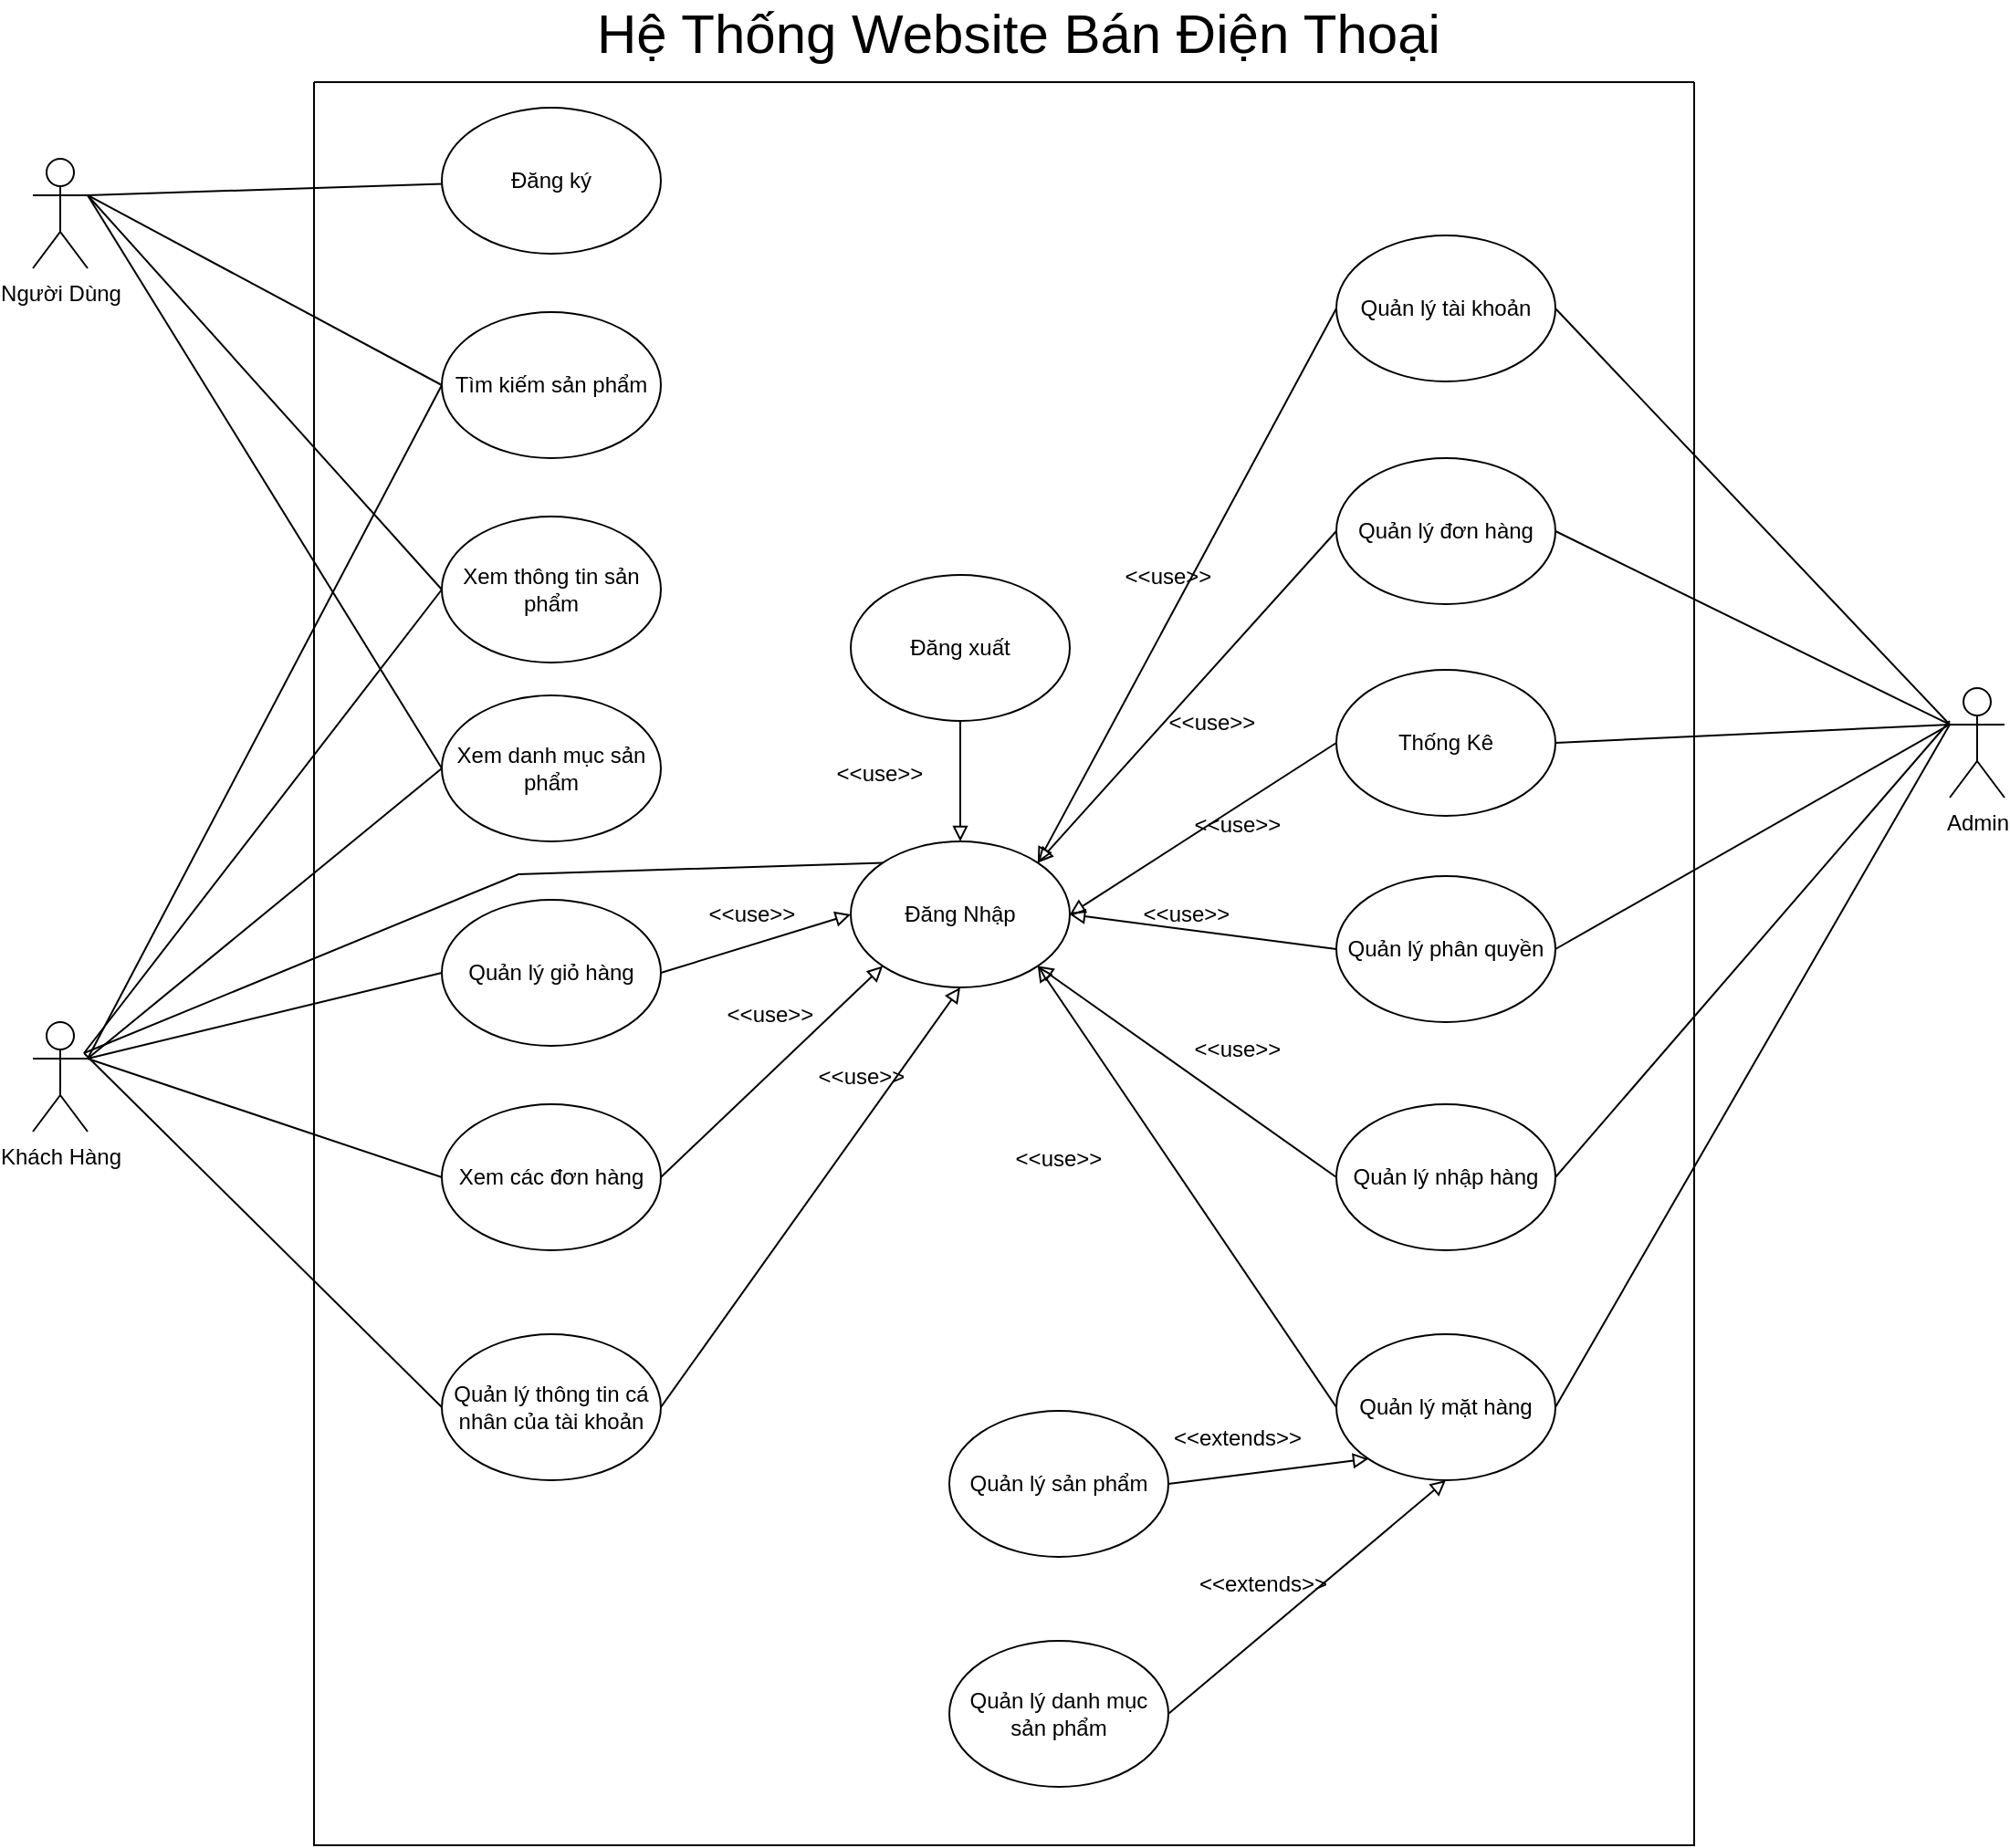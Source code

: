 <mxfile version="20.5.3" type="device"><diagram id="n87SsAky8Ay7NAzuAg0P" name="Trang-1"><mxGraphModel dx="1335" dy="729" grid="1" gridSize="14" guides="1" tooltips="1" connect="1" arrows="1" fold="1" page="1" pageScale="1" pageWidth="827" pageHeight="1169" math="0" shadow="0"><root><mxCell id="0"/><mxCell id="1" parent="0"/><mxCell id="wbhT4JFnLqjZ3kzAgULH-1" value="Người Dùng" style="shape=umlActor;verticalLabelPosition=bottom;verticalAlign=top;html=1;outlineConnect=0;" parent="1" vertex="1"><mxGeometry x="28" y="112" width="30" height="60" as="geometry"/></mxCell><mxCell id="wbhT4JFnLqjZ3kzAgULH-2" value="Khách Hàng" style="shape=umlActor;verticalLabelPosition=bottom;verticalAlign=top;html=1;outlineConnect=0;" parent="1" vertex="1"><mxGeometry x="28" y="585" width="30" height="60" as="geometry"/></mxCell><mxCell id="wbhT4JFnLqjZ3kzAgULH-3" value="Admin" style="shape=umlActor;verticalLabelPosition=bottom;verticalAlign=top;html=1;outlineConnect=0;" parent="1" vertex="1"><mxGeometry x="1078" y="402" width="30" height="60" as="geometry"/></mxCell><mxCell id="wbhT4JFnLqjZ3kzAgULH-4" value="Đăng ký" style="ellipse;whiteSpace=wrap;html=1;" parent="1" vertex="1"><mxGeometry x="252" y="84" width="120" height="80" as="geometry"/></mxCell><mxCell id="wbhT4JFnLqjZ3kzAgULH-5" value="Tìm kiếm sản phẩm" style="ellipse;whiteSpace=wrap;html=1;" parent="1" vertex="1"><mxGeometry x="252" y="196" width="120" height="80" as="geometry"/></mxCell><mxCell id="wbhT4JFnLqjZ3kzAgULH-6" value="Xem thông tin sản phẩm" style="ellipse;whiteSpace=wrap;html=1;" parent="1" vertex="1"><mxGeometry x="252" y="308" width="120" height="80" as="geometry"/></mxCell><mxCell id="wbhT4JFnLqjZ3kzAgULH-7" value="Xem danh mục sản phẩm" style="ellipse;whiteSpace=wrap;html=1;" parent="1" vertex="1"><mxGeometry x="252" y="406" width="120" height="80" as="geometry"/></mxCell><mxCell id="wbhT4JFnLqjZ3kzAgULH-8" value="Quản lý giỏ hàng" style="ellipse;whiteSpace=wrap;html=1;" parent="1" vertex="1"><mxGeometry x="252" y="518" width="120" height="80" as="geometry"/></mxCell><mxCell id="wbhT4JFnLqjZ3kzAgULH-9" value="Xem các đơn hàng" style="ellipse;whiteSpace=wrap;html=1;" parent="1" vertex="1"><mxGeometry x="252" y="630" width="120" height="80" as="geometry"/></mxCell><mxCell id="wbhT4JFnLqjZ3kzAgULH-10" value="Quản lý thông tin cá nhân của tài khoản" style="ellipse;whiteSpace=wrap;html=1;" parent="1" vertex="1"><mxGeometry x="252" y="756" width="120" height="80" as="geometry"/></mxCell><mxCell id="wbhT4JFnLqjZ3kzAgULH-11" value="" style="endArrow=none;html=1;rounded=0;exitX=1;exitY=0.333;exitDx=0;exitDy=0;exitPerimeter=0;" parent="1" source="wbhT4JFnLqjZ3kzAgULH-1" target="wbhT4JFnLqjZ3kzAgULH-4" edge="1"><mxGeometry width="50" height="50" relative="1" as="geometry"><mxPoint x="378" y="400" as="sourcePoint"/><mxPoint x="428" y="350" as="targetPoint"/></mxGeometry></mxCell><mxCell id="wbhT4JFnLqjZ3kzAgULH-12" value="" style="endArrow=none;html=1;rounded=0;exitX=1;exitY=0.333;exitDx=0;exitDy=0;exitPerimeter=0;entryX=0;entryY=0.5;entryDx=0;entryDy=0;" parent="1" source="wbhT4JFnLqjZ3kzAgULH-1" target="wbhT4JFnLqjZ3kzAgULH-5" edge="1"><mxGeometry width="50" height="50" relative="1" as="geometry"><mxPoint x="72" y="146" as="sourcePoint"/><mxPoint x="266.059" y="139.772" as="targetPoint"/></mxGeometry></mxCell><mxCell id="wbhT4JFnLqjZ3kzAgULH-13" value="" style="endArrow=none;html=1;rounded=0;exitX=1;exitY=0.333;exitDx=0;exitDy=0;exitPerimeter=0;entryX=0;entryY=0.5;entryDx=0;entryDy=0;" parent="1" source="wbhT4JFnLqjZ3kzAgULH-1" target="wbhT4JFnLqjZ3kzAgULH-6" edge="1"><mxGeometry width="50" height="50" relative="1" as="geometry"><mxPoint x="70" y="140" as="sourcePoint"/><mxPoint x="280.059" y="153.772" as="targetPoint"/></mxGeometry></mxCell><mxCell id="wbhT4JFnLqjZ3kzAgULH-14" value="" style="endArrow=none;html=1;rounded=0;exitX=1;exitY=0.333;exitDx=0;exitDy=0;exitPerimeter=0;entryX=0;entryY=0.5;entryDx=0;entryDy=0;" parent="1" source="wbhT4JFnLqjZ3kzAgULH-1" target="wbhT4JFnLqjZ3kzAgULH-7" edge="1"><mxGeometry width="50" height="50" relative="1" as="geometry"><mxPoint x="100" y="174" as="sourcePoint"/><mxPoint x="294.059" y="167.772" as="targetPoint"/></mxGeometry></mxCell><mxCell id="wbhT4JFnLqjZ3kzAgULH-15" value="" style="endArrow=none;html=1;rounded=0;exitX=1;exitY=0.333;exitDx=0;exitDy=0;exitPerimeter=0;entryX=0;entryY=0.5;entryDx=0;entryDy=0;" parent="1" source="wbhT4JFnLqjZ3kzAgULH-2" target="wbhT4JFnLqjZ3kzAgULH-5" edge="1"><mxGeometry width="50" height="50" relative="1" as="geometry"><mxPoint x="114" y="188" as="sourcePoint"/><mxPoint x="308.059" y="181.772" as="targetPoint"/></mxGeometry></mxCell><mxCell id="wbhT4JFnLqjZ3kzAgULH-16" value="" style="endArrow=none;html=1;rounded=0;entryX=0;entryY=0.5;entryDx=0;entryDy=0;" parent="1" target="wbhT4JFnLqjZ3kzAgULH-6" edge="1"><mxGeometry width="50" height="50" relative="1" as="geometry"><mxPoint x="56" y="602" as="sourcePoint"/><mxPoint x="322.059" y="195.772" as="targetPoint"/></mxGeometry></mxCell><mxCell id="wbhT4JFnLqjZ3kzAgULH-17" value="" style="endArrow=none;html=1;rounded=0;exitX=1;exitY=0.333;exitDx=0;exitDy=0;exitPerimeter=0;entryX=0;entryY=0.5;entryDx=0;entryDy=0;" parent="1" source="wbhT4JFnLqjZ3kzAgULH-2" target="wbhT4JFnLqjZ3kzAgULH-7" edge="1"><mxGeometry width="50" height="50" relative="1" as="geometry"><mxPoint x="142" y="216" as="sourcePoint"/><mxPoint x="336.059" y="209.772" as="targetPoint"/></mxGeometry></mxCell><mxCell id="wbhT4JFnLqjZ3kzAgULH-18" value="" style="endArrow=none;html=1;rounded=0;exitX=1;exitY=0.333;exitDx=0;exitDy=0;exitPerimeter=0;entryX=0;entryY=0.5;entryDx=0;entryDy=0;" parent="1" source="wbhT4JFnLqjZ3kzAgULH-2" target="wbhT4JFnLqjZ3kzAgULH-8" edge="1"><mxGeometry width="50" height="50" relative="1" as="geometry"><mxPoint x="156" y="230" as="sourcePoint"/><mxPoint x="350.059" y="223.772" as="targetPoint"/></mxGeometry></mxCell><mxCell id="wbhT4JFnLqjZ3kzAgULH-19" value="" style="endArrow=none;html=1;rounded=0;exitX=1;exitY=0.333;exitDx=0;exitDy=0;exitPerimeter=0;entryX=0;entryY=0.5;entryDx=0;entryDy=0;" parent="1" source="wbhT4JFnLqjZ3kzAgULH-2" target="wbhT4JFnLqjZ3kzAgULH-9" edge="1"><mxGeometry width="50" height="50" relative="1" as="geometry"><mxPoint x="170" y="244" as="sourcePoint"/><mxPoint x="364.059" y="237.772" as="targetPoint"/></mxGeometry></mxCell><mxCell id="wbhT4JFnLqjZ3kzAgULH-20" value="" style="endArrow=none;html=1;rounded=0;entryX=0;entryY=0.5;entryDx=0;entryDy=0;" parent="1" target="wbhT4JFnLqjZ3kzAgULH-10" edge="1"><mxGeometry width="50" height="50" relative="1" as="geometry"><mxPoint x="56" y="602" as="sourcePoint"/><mxPoint x="378.059" y="251.772" as="targetPoint"/></mxGeometry></mxCell><mxCell id="wbhT4JFnLqjZ3kzAgULH-21" value="Đăng Nhập" style="ellipse;whiteSpace=wrap;html=1;" parent="1" vertex="1"><mxGeometry x="476" y="486" width="120" height="80" as="geometry"/></mxCell><mxCell id="wbhT4JFnLqjZ3kzAgULH-22" value="" style="endArrow=block;html=1;rounded=0;exitX=1;exitY=0.5;exitDx=0;exitDy=0;entryX=0;entryY=0.5;entryDx=0;entryDy=0;endFill=0;" parent="1" source="wbhT4JFnLqjZ3kzAgULH-8" target="wbhT4JFnLqjZ3kzAgULH-21" edge="1"><mxGeometry width="50" height="50" relative="1" as="geometry"><mxPoint x="350" y="526" as="sourcePoint"/><mxPoint x="400" y="476" as="targetPoint"/></mxGeometry></mxCell><mxCell id="wbhT4JFnLqjZ3kzAgULH-23" value="" style="endArrow=block;html=1;rounded=0;exitX=1;exitY=0.5;exitDx=0;exitDy=0;entryX=0;entryY=1;entryDx=0;entryDy=0;endFill=0;" parent="1" source="wbhT4JFnLqjZ3kzAgULH-9" target="wbhT4JFnLqjZ3kzAgULH-21" edge="1"><mxGeometry width="50" height="50" relative="1" as="geometry"><mxPoint x="386.0" y="572" as="sourcePoint"/><mxPoint x="490" y="540" as="targetPoint"/></mxGeometry></mxCell><mxCell id="wbhT4JFnLqjZ3kzAgULH-24" value="" style="endArrow=block;html=1;rounded=0;exitX=1;exitY=0.5;exitDx=0;exitDy=0;entryX=0.5;entryY=1;entryDx=0;entryDy=0;endFill=0;" parent="1" source="wbhT4JFnLqjZ3kzAgULH-10" target="wbhT4JFnLqjZ3kzAgULH-21" edge="1"><mxGeometry width="50" height="50" relative="1" as="geometry"><mxPoint x="400.0" y="586" as="sourcePoint"/><mxPoint x="504" y="554" as="targetPoint"/></mxGeometry></mxCell><mxCell id="wbhT4JFnLqjZ3kzAgULH-26" value="Đăng xuất" style="ellipse;whiteSpace=wrap;html=1;" parent="1" vertex="1"><mxGeometry x="476" y="340" width="120" height="80" as="geometry"/></mxCell><mxCell id="wbhT4JFnLqjZ3kzAgULH-27" value="" style="endArrow=block;html=1;rounded=0;exitX=0.5;exitY=1;exitDx=0;exitDy=0;entryX=0.5;entryY=0;entryDx=0;entryDy=0;endFill=0;" parent="1" source="wbhT4JFnLqjZ3kzAgULH-26" target="wbhT4JFnLqjZ3kzAgULH-21" edge="1"><mxGeometry width="50" height="50" relative="1" as="geometry"><mxPoint x="386.0" y="572" as="sourcePoint"/><mxPoint x="490" y="540" as="targetPoint"/></mxGeometry></mxCell><mxCell id="wbhT4JFnLqjZ3kzAgULH-28" value="&amp;lt;&amp;lt;use&amp;gt;&amp;gt;" style="text;html=1;strokeColor=none;fillColor=none;align=center;verticalAlign=middle;whiteSpace=wrap;rounded=0;" parent="1" vertex="1"><mxGeometry x="462" y="434" width="60" height="30" as="geometry"/></mxCell><mxCell id="wbhT4JFnLqjZ3kzAgULH-29" value="&amp;lt;&amp;lt;use&amp;gt;&amp;gt;" style="text;html=1;strokeColor=none;fillColor=none;align=center;verticalAlign=middle;whiteSpace=wrap;rounded=0;" parent="1" vertex="1"><mxGeometry x="392" y="511" width="60" height="30" as="geometry"/></mxCell><mxCell id="wbhT4JFnLqjZ3kzAgULH-30" value="&amp;lt;&amp;lt;use&amp;gt;&amp;gt;" style="text;html=1;strokeColor=none;fillColor=none;align=center;verticalAlign=middle;whiteSpace=wrap;rounded=0;" parent="1" vertex="1"><mxGeometry x="402" y="566" width="60" height="30" as="geometry"/></mxCell><mxCell id="wbhT4JFnLqjZ3kzAgULH-31" value="&amp;lt;&amp;lt;use&amp;gt;&amp;gt;" style="text;html=1;strokeColor=none;fillColor=none;align=center;verticalAlign=middle;whiteSpace=wrap;rounded=0;" parent="1" vertex="1"><mxGeometry x="452" y="600" width="60" height="30" as="geometry"/></mxCell><mxCell id="wbhT4JFnLqjZ3kzAgULH-32" value="Quản lý tài khoản" style="ellipse;whiteSpace=wrap;html=1;" parent="1" vertex="1"><mxGeometry x="742" y="154" width="120" height="80" as="geometry"/></mxCell><mxCell id="wbhT4JFnLqjZ3kzAgULH-33" value="Quản lý đơn hàng" style="ellipse;whiteSpace=wrap;html=1;" parent="1" vertex="1"><mxGeometry x="742" y="276" width="120" height="80" as="geometry"/></mxCell><mxCell id="wbhT4JFnLqjZ3kzAgULH-34" value="Quản lý mặt hàng" style="ellipse;whiteSpace=wrap;html=1;" parent="1" vertex="1"><mxGeometry x="742" y="756" width="120" height="80" as="geometry"/></mxCell><mxCell id="wbhT4JFnLqjZ3kzAgULH-35" value="Thống Kê" style="ellipse;whiteSpace=wrap;html=1;" parent="1" vertex="1"><mxGeometry x="742" y="392" width="120" height="80" as="geometry"/></mxCell><mxCell id="wbhT4JFnLqjZ3kzAgULH-36" value="Quản lý phân quyền" style="ellipse;whiteSpace=wrap;html=1;" parent="1" vertex="1"><mxGeometry x="742" y="505" width="120" height="80" as="geometry"/></mxCell><mxCell id="wbhT4JFnLqjZ3kzAgULH-37" value="Quản lý nhập hàng" style="ellipse;whiteSpace=wrap;html=1;" parent="1" vertex="1"><mxGeometry x="742" y="630" width="120" height="80" as="geometry"/></mxCell><mxCell id="wbhT4JFnLqjZ3kzAgULH-38" value="" style="endArrow=none;html=1;rounded=0;exitX=0;exitY=0.333;exitDx=0;exitDy=0;exitPerimeter=0;entryX=1;entryY=0.5;entryDx=0;entryDy=0;" parent="1" source="wbhT4JFnLqjZ3kzAgULH-3" target="wbhT4JFnLqjZ3kzAgULH-32" edge="1"><mxGeometry width="50" height="50" relative="1" as="geometry"><mxPoint x="72" y="146" as="sourcePoint"/><mxPoint x="266.054" y="139.693" as="targetPoint"/></mxGeometry></mxCell><mxCell id="wbhT4JFnLqjZ3kzAgULH-39" value="" style="endArrow=none;html=1;rounded=0;entryX=1;entryY=0.5;entryDx=0;entryDy=0;exitX=0;exitY=0.333;exitDx=0;exitDy=0;exitPerimeter=0;" parent="1" source="wbhT4JFnLqjZ3kzAgULH-3" target="wbhT4JFnLqjZ3kzAgULH-33" edge="1"><mxGeometry width="50" height="50" relative="1" as="geometry"><mxPoint x="546" y="414" as="sourcePoint"/><mxPoint x="596" y="364" as="targetPoint"/></mxGeometry></mxCell><mxCell id="wbhT4JFnLqjZ3kzAgULH-40" value="" style="endArrow=none;html=1;rounded=0;entryX=1;entryY=0.5;entryDx=0;entryDy=0;exitX=0;exitY=0.333;exitDx=0;exitDy=0;exitPerimeter=0;" parent="1" source="wbhT4JFnLqjZ3kzAgULH-3" target="wbhT4JFnLqjZ3kzAgULH-35" edge="1"><mxGeometry width="50" height="50" relative="1" as="geometry"><mxPoint x="994" y="328" as="sourcePoint"/><mxPoint x="876" y="330.0" as="targetPoint"/></mxGeometry></mxCell><mxCell id="wbhT4JFnLqjZ3kzAgULH-41" value="" style="endArrow=none;html=1;rounded=0;entryX=1;entryY=0.5;entryDx=0;entryDy=0;exitX=0;exitY=0.333;exitDx=0;exitDy=0;exitPerimeter=0;" parent="1" source="wbhT4JFnLqjZ3kzAgULH-3" target="wbhT4JFnLqjZ3kzAgULH-36" edge="1"><mxGeometry width="50" height="50" relative="1" as="geometry"><mxPoint x="1008" y="342" as="sourcePoint"/><mxPoint x="890" y="344.0" as="targetPoint"/></mxGeometry></mxCell><mxCell id="wbhT4JFnLqjZ3kzAgULH-42" value="" style="endArrow=none;html=1;rounded=0;entryX=1;entryY=0.5;entryDx=0;entryDy=0;" parent="1" target="wbhT4JFnLqjZ3kzAgULH-37" edge="1"><mxGeometry width="50" height="50" relative="1" as="geometry"><mxPoint x="1078" y="420" as="sourcePoint"/><mxPoint x="904" y="358.0" as="targetPoint"/></mxGeometry></mxCell><mxCell id="wbhT4JFnLqjZ3kzAgULH-43" value="" style="endArrow=none;html=1;rounded=0;entryX=1;entryY=0.5;entryDx=0;entryDy=0;exitX=0;exitY=0.333;exitDx=0;exitDy=0;exitPerimeter=0;" parent="1" source="wbhT4JFnLqjZ3kzAgULH-3" target="wbhT4JFnLqjZ3kzAgULH-34" edge="1"><mxGeometry width="50" height="50" relative="1" as="geometry"><mxPoint x="1092" y="434" as="sourcePoint"/><mxPoint x="876" y="684" as="targetPoint"/></mxGeometry></mxCell><mxCell id="wbhT4JFnLqjZ3kzAgULH-44" value="" style="endArrow=block;html=1;rounded=0;exitX=0;exitY=0.5;exitDx=0;exitDy=0;entryX=1;entryY=0;entryDx=0;entryDy=0;endFill=0;" parent="1" source="wbhT4JFnLqjZ3kzAgULH-32" target="wbhT4JFnLqjZ3kzAgULH-21" edge="1"><mxGeometry width="50" height="50" relative="1" as="geometry"><mxPoint x="476" y="442" as="sourcePoint"/><mxPoint x="526" y="392" as="targetPoint"/></mxGeometry></mxCell><mxCell id="wbhT4JFnLqjZ3kzAgULH-51" value="" style="endArrow=block;html=1;rounded=0;exitX=0;exitY=0.5;exitDx=0;exitDy=0;entryX=1;entryY=0;entryDx=0;entryDy=0;endFill=0;" parent="1" source="wbhT4JFnLqjZ3kzAgULH-33" target="wbhT4JFnLqjZ3kzAgULH-21" edge="1"><mxGeometry width="50" height="50" relative="1" as="geometry"><mxPoint x="756.0" y="208" as="sourcePoint"/><mxPoint x="592.426" y="511.716" as="targetPoint"/></mxGeometry></mxCell><mxCell id="wbhT4JFnLqjZ3kzAgULH-52" value="" style="endArrow=block;html=1;rounded=0;exitX=0;exitY=0.5;exitDx=0;exitDy=0;entryX=1;entryY=0.5;entryDx=0;entryDy=0;endFill=0;" parent="1" source="wbhT4JFnLqjZ3kzAgULH-35" target="wbhT4JFnLqjZ3kzAgULH-21" edge="1"><mxGeometry width="50" height="50" relative="1" as="geometry"><mxPoint x="770.0" y="222" as="sourcePoint"/><mxPoint x="644" y="518" as="targetPoint"/></mxGeometry></mxCell><mxCell id="wbhT4JFnLqjZ3kzAgULH-53" value="" style="endArrow=block;html=1;rounded=0;exitX=0;exitY=0.5;exitDx=0;exitDy=0;entryX=1;entryY=0.5;entryDx=0;entryDy=0;endFill=0;" parent="1" source="wbhT4JFnLqjZ3kzAgULH-36" target="wbhT4JFnLqjZ3kzAgULH-21" edge="1"><mxGeometry width="50" height="50" relative="1" as="geometry"><mxPoint x="784.0" y="236" as="sourcePoint"/><mxPoint x="620.426" y="539.716" as="targetPoint"/></mxGeometry></mxCell><mxCell id="wbhT4JFnLqjZ3kzAgULH-54" value="" style="endArrow=block;html=1;rounded=0;exitX=0;exitY=0.5;exitDx=0;exitDy=0;entryX=1;entryY=1;entryDx=0;entryDy=0;endFill=0;" parent="1" source="wbhT4JFnLqjZ3kzAgULH-37" target="wbhT4JFnLqjZ3kzAgULH-21" edge="1"><mxGeometry width="50" height="50" relative="1" as="geometry"><mxPoint x="798.0" y="250" as="sourcePoint"/><mxPoint x="634.426" y="553.716" as="targetPoint"/></mxGeometry></mxCell><mxCell id="wbhT4JFnLqjZ3kzAgULH-55" value="" style="endArrow=block;html=1;rounded=0;exitX=0;exitY=0.5;exitDx=0;exitDy=0;entryX=1;entryY=1;entryDx=0;entryDy=0;endFill=0;" parent="1" source="wbhT4JFnLqjZ3kzAgULH-34" target="wbhT4JFnLqjZ3kzAgULH-21" edge="1"><mxGeometry width="50" height="50" relative="1" as="geometry"><mxPoint x="812.0" y="264" as="sourcePoint"/><mxPoint x="648.426" y="567.716" as="targetPoint"/></mxGeometry></mxCell><mxCell id="wbhT4JFnLqjZ3kzAgULH-56" value="&amp;lt;&amp;lt;use&amp;gt;&amp;gt;" style="text;html=1;strokeColor=none;fillColor=none;align=center;verticalAlign=middle;whiteSpace=wrap;rounded=0;" parent="1" vertex="1"><mxGeometry x="560" y="645" width="60" height="30" as="geometry"/></mxCell><mxCell id="wbhT4JFnLqjZ3kzAgULH-57" value="&amp;lt;&amp;lt;use&amp;gt;&amp;gt;" style="text;html=1;strokeColor=none;fillColor=none;align=center;verticalAlign=middle;whiteSpace=wrap;rounded=0;" parent="1" vertex="1"><mxGeometry x="658" y="585" width="60" height="30" as="geometry"/></mxCell><mxCell id="wbhT4JFnLqjZ3kzAgULH-58" value="&amp;lt;&amp;lt;use&amp;gt;&amp;gt;" style="text;html=1;strokeColor=none;fillColor=none;align=center;verticalAlign=middle;whiteSpace=wrap;rounded=0;" parent="1" vertex="1"><mxGeometry x="630" y="511" width="60" height="30" as="geometry"/></mxCell><mxCell id="wbhT4JFnLqjZ3kzAgULH-59" value="&amp;lt;&amp;lt;use&amp;gt;&amp;gt;" style="text;html=1;strokeColor=none;fillColor=none;align=center;verticalAlign=middle;whiteSpace=wrap;rounded=0;" parent="1" vertex="1"><mxGeometry x="658" y="462" width="60" height="30" as="geometry"/></mxCell><mxCell id="wbhT4JFnLqjZ3kzAgULH-60" value="&amp;lt;&amp;lt;use&amp;gt;&amp;gt;" style="text;html=1;strokeColor=none;fillColor=none;align=center;verticalAlign=middle;whiteSpace=wrap;rounded=0;" parent="1" vertex="1"><mxGeometry x="644" y="406" width="60" height="30" as="geometry"/></mxCell><mxCell id="wbhT4JFnLqjZ3kzAgULH-61" value="&amp;lt;&amp;lt;use&amp;gt;&amp;gt;" style="text;html=1;strokeColor=none;fillColor=none;align=center;verticalAlign=middle;whiteSpace=wrap;rounded=0;" parent="1" vertex="1"><mxGeometry x="620" y="326" width="60" height="30" as="geometry"/></mxCell><mxCell id="wbhT4JFnLqjZ3kzAgULH-62" value="Quản lý sản phẩm" style="ellipse;whiteSpace=wrap;html=1;" parent="1" vertex="1"><mxGeometry x="530" y="798" width="120" height="80" as="geometry"/></mxCell><mxCell id="wbhT4JFnLqjZ3kzAgULH-63" value="Quản lý danh mục sản phẩm" style="ellipse;whiteSpace=wrap;html=1;" parent="1" vertex="1"><mxGeometry x="530" y="924" width="120" height="80" as="geometry"/></mxCell><mxCell id="wbhT4JFnLqjZ3kzAgULH-64" value="" style="endArrow=block;html=1;rounded=0;exitX=1;exitY=0.5;exitDx=0;exitDy=0;entryX=0;entryY=1;entryDx=0;entryDy=0;endFill=0;" parent="1" source="wbhT4JFnLqjZ3kzAgULH-62" target="wbhT4JFnLqjZ3kzAgULH-34" edge="1"><mxGeometry width="50" height="50" relative="1" as="geometry"><mxPoint x="756.0" y="684" as="sourcePoint"/><mxPoint x="592.426" y="568.284" as="targetPoint"/></mxGeometry></mxCell><mxCell id="wbhT4JFnLqjZ3kzAgULH-65" value="" style="endArrow=block;html=1;rounded=0;exitX=1;exitY=0.5;exitDx=0;exitDy=0;entryX=0.5;entryY=1;entryDx=0;entryDy=0;endFill=0;" parent="1" source="wbhT4JFnLqjZ3kzAgULH-63" target="wbhT4JFnLqjZ3kzAgULH-34" edge="1"><mxGeometry width="50" height="50" relative="1" as="geometry"><mxPoint x="694" y="852" as="sourcePoint"/><mxPoint x="773.574" y="838.284" as="targetPoint"/></mxGeometry></mxCell><mxCell id="wbhT4JFnLqjZ3kzAgULH-66" value="&amp;lt;&amp;lt;extends&amp;gt;&amp;gt;" style="text;html=1;strokeColor=none;fillColor=none;align=center;verticalAlign=middle;whiteSpace=wrap;rounded=0;" parent="1" vertex="1"><mxGeometry x="658" y="798" width="60" height="30" as="geometry"/></mxCell><mxCell id="wbhT4JFnLqjZ3kzAgULH-67" value="&amp;lt;&amp;lt;extends&amp;gt;&amp;gt;" style="text;html=1;strokeColor=none;fillColor=none;align=center;verticalAlign=middle;whiteSpace=wrap;rounded=0;" parent="1" vertex="1"><mxGeometry x="672" y="878" width="60" height="30" as="geometry"/></mxCell><mxCell id="fVowK608whJB5M8OuB4H-1" value="" style="endArrow=none;html=1;rounded=0;entryX=0;entryY=0;entryDx=0;entryDy=0;" edge="1" parent="1" target="wbhT4JFnLqjZ3kzAgULH-21"><mxGeometry width="50" height="50" relative="1" as="geometry"><mxPoint x="56" y="602" as="sourcePoint"/><mxPoint x="526" y="532" as="targetPoint"/><Array as="points"><mxPoint x="294" y="504"/></Array></mxGeometry></mxCell><mxCell id="fVowK608whJB5M8OuB4H-2" value="" style="swimlane;startSize=0;" vertex="1" parent="1"><mxGeometry x="182" y="70" width="756" height="966" as="geometry"/></mxCell><mxCell id="fVowK608whJB5M8OuB4H-3" value="Hệ Thống Website Bán Điện Thoại" style="text;html=1;strokeColor=none;fillColor=none;align=center;verticalAlign=middle;whiteSpace=wrap;rounded=0;fontSize=30;" vertex="1" parent="1"><mxGeometry x="336" y="28" width="464" height="30" as="geometry"/></mxCell></root></mxGraphModel></diagram></mxfile>